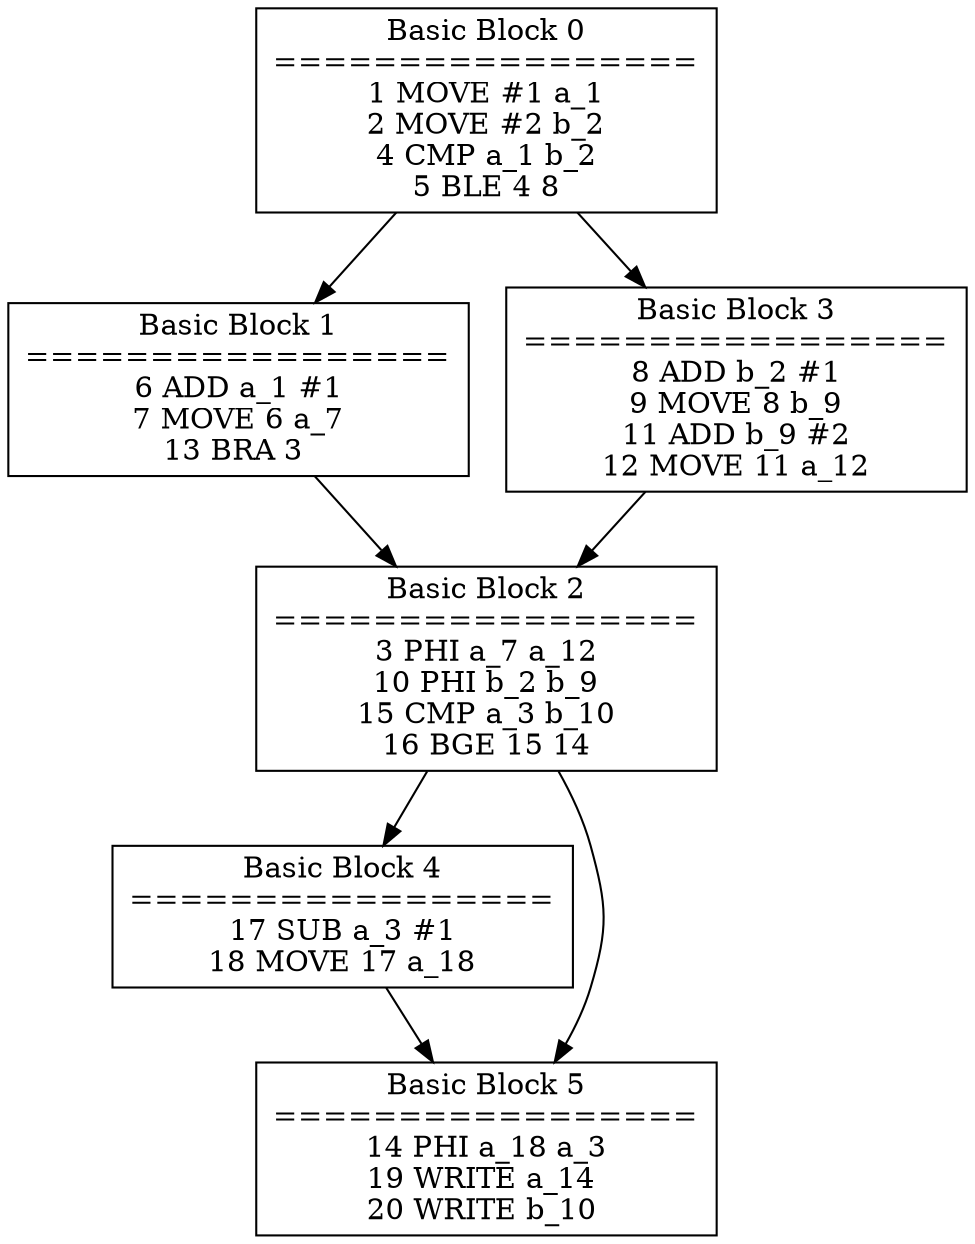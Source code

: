 digraph foo {

"Basic Block 0" [shape=box, label="Basic Block 0
=================
1 MOVE #1 a_1
2 MOVE #2 b_2
4 CMP a_1 b_2
5 BLE 4 8
"];
"Basic Block 1" [shape=box, label="Basic Block 1
=================
6 ADD a_1 #1
7 MOVE 6 a_7
13 BRA 3 
"];
"Basic Block 2" [shape=box, label="Basic Block 2
=================
3 PHI a_7 a_12
10 PHI b_2 b_9
15 CMP a_3 b_10
16 BGE 15 14
"];
"Basic Block 3" [shape=box, label="Basic Block 3
=================
8 ADD b_2 #1
9 MOVE 8 b_9
11 ADD b_9 #2
12 MOVE 11 a_12
"];
"Basic Block 4" [shape=box, label="Basic Block 4
=================
17 SUB a_3 #1
18 MOVE 17 a_18
"];
"Basic Block 5" [shape=box, label="Basic Block 5
=================
14 PHI a_18 a_3
19 WRITE a_14 
20 WRITE b_10 
"];

"Basic Block 0" -> "Basic Block 1";
"Basic Block 0" -> "Basic Block 3";
"Basic Block 1" -> "Basic Block 2";
"Basic Block 2" -> "Basic Block 4";
"Basic Block 2" -> "Basic Block 5";
"Basic Block 3" -> "Basic Block 2";
"Basic Block 4" -> "Basic Block 5";

}